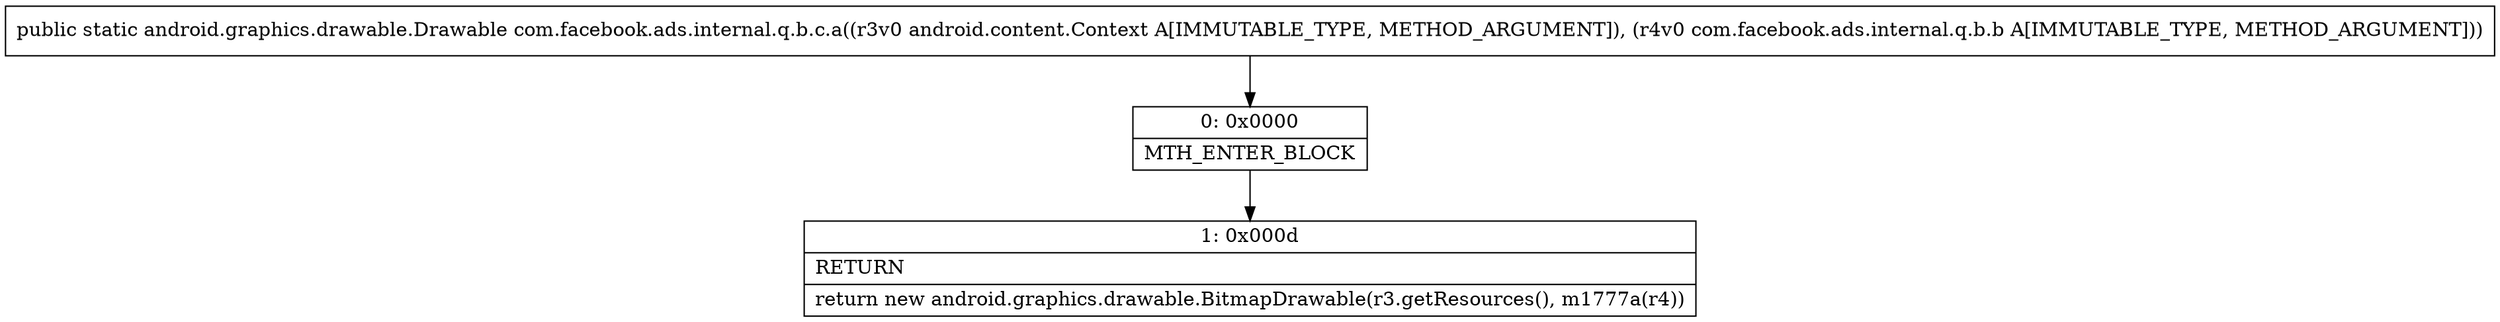 digraph "CFG forcom.facebook.ads.internal.q.b.c.a(Landroid\/content\/Context;Lcom\/facebook\/ads\/internal\/q\/b\/b;)Landroid\/graphics\/drawable\/Drawable;" {
Node_0 [shape=record,label="{0\:\ 0x0000|MTH_ENTER_BLOCK\l}"];
Node_1 [shape=record,label="{1\:\ 0x000d|RETURN\l|return new android.graphics.drawable.BitmapDrawable(r3.getResources(), m1777a(r4))\l}"];
MethodNode[shape=record,label="{public static android.graphics.drawable.Drawable com.facebook.ads.internal.q.b.c.a((r3v0 android.content.Context A[IMMUTABLE_TYPE, METHOD_ARGUMENT]), (r4v0 com.facebook.ads.internal.q.b.b A[IMMUTABLE_TYPE, METHOD_ARGUMENT])) }"];
MethodNode -> Node_0;
Node_0 -> Node_1;
}

